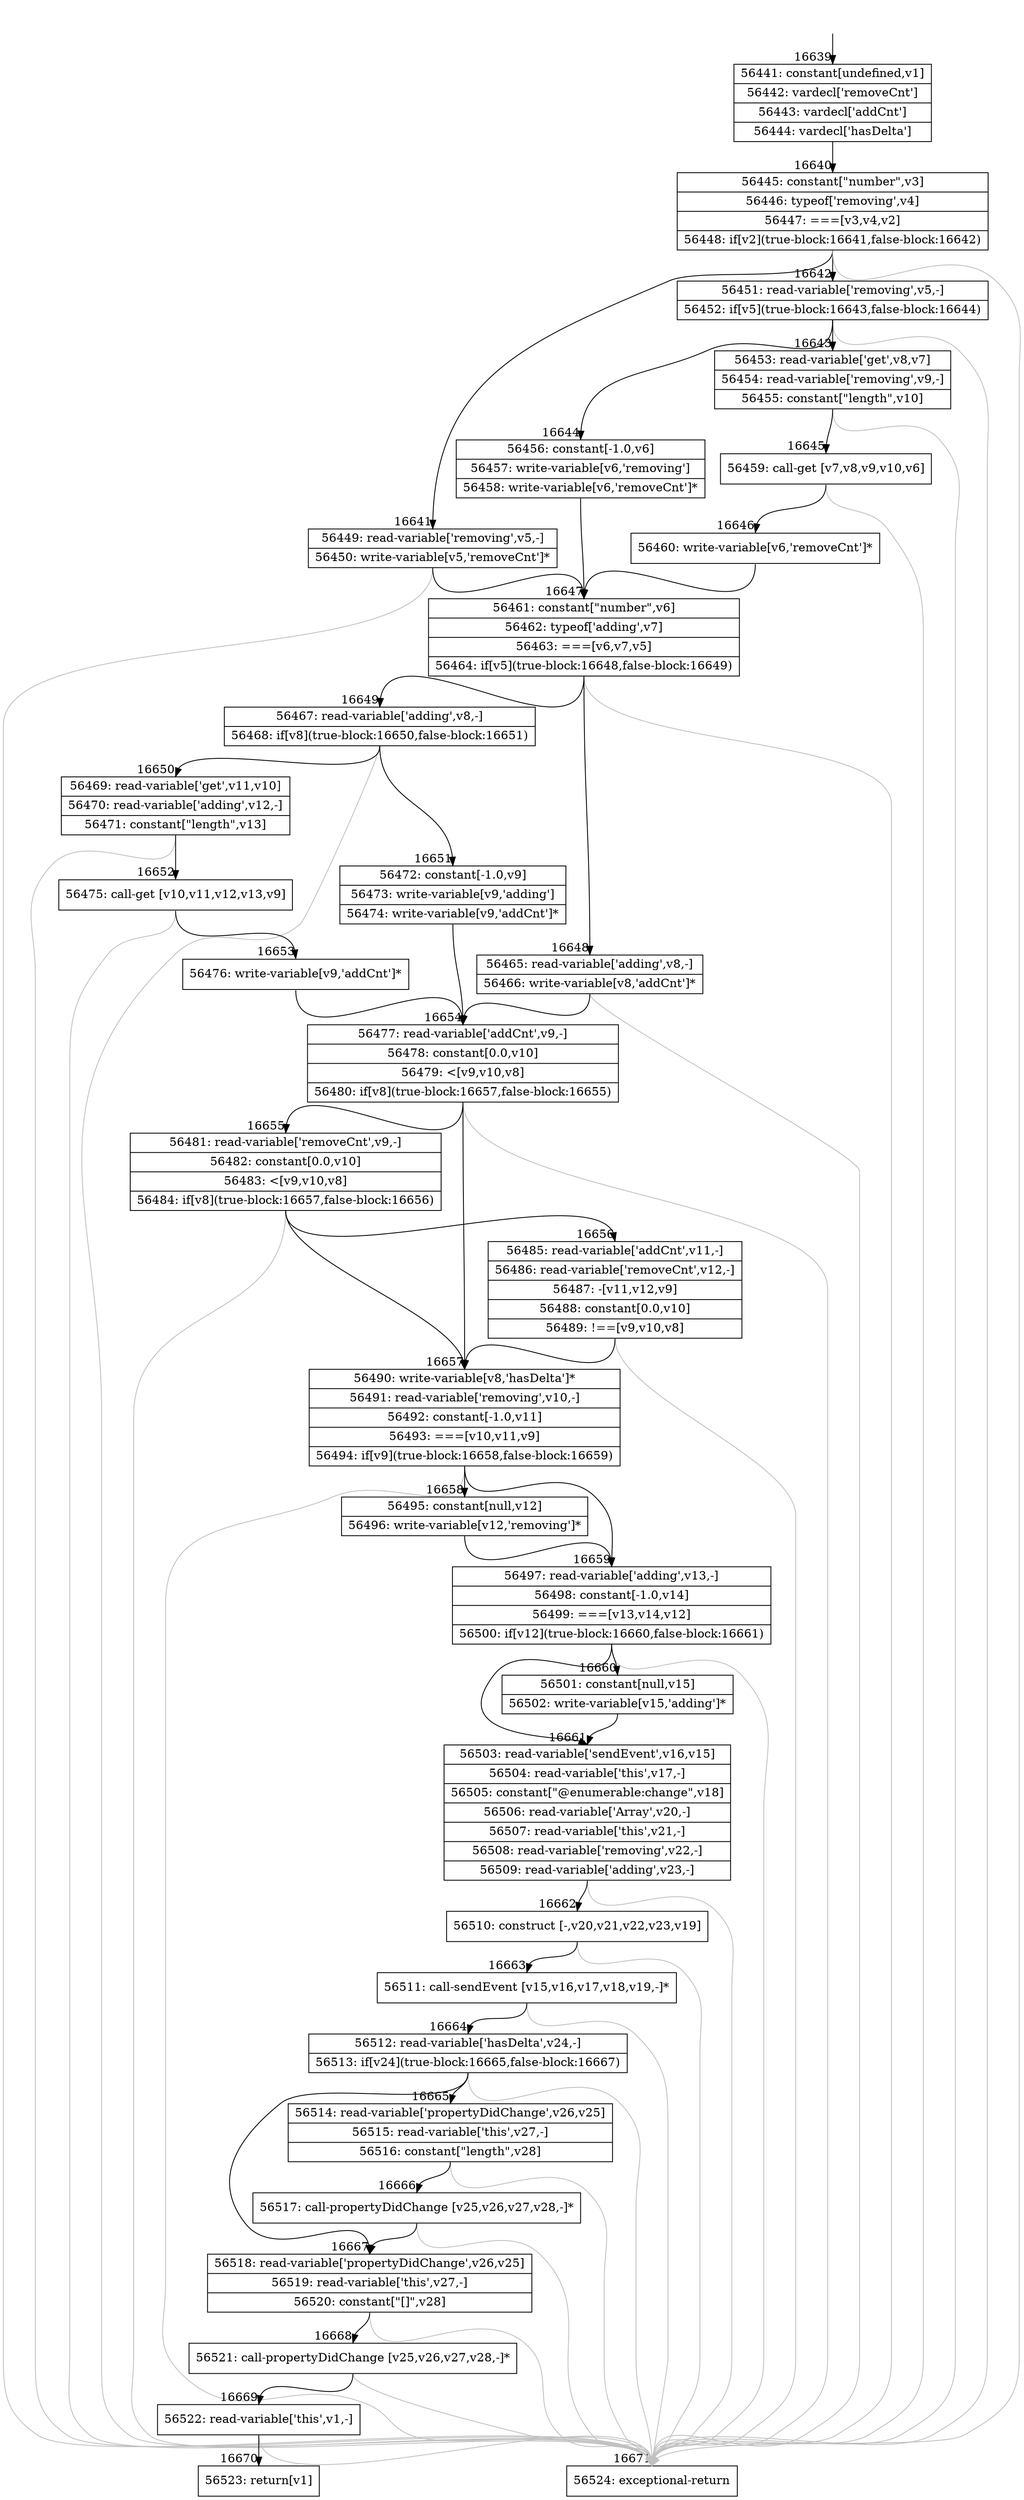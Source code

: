 digraph {
rankdir="TD"
BB_entry1424[shape=none,label=""];
BB_entry1424 -> BB16639 [tailport=s, headport=n, headlabel="    16639"]
BB16639 [shape=record label="{56441: constant[undefined,v1]|56442: vardecl['removeCnt']|56443: vardecl['addCnt']|56444: vardecl['hasDelta']}" ] 
BB16639 -> BB16640 [tailport=s, headport=n, headlabel="      16640"]
BB16640 [shape=record label="{56445: constant[\"number\",v3]|56446: typeof['removing',v4]|56447: ===[v3,v4,v2]|56448: if[v2](true-block:16641,false-block:16642)}" ] 
BB16640 -> BB16641 [tailport=s, headport=n, headlabel="      16641"]
BB16640 -> BB16642 [tailport=s, headport=n, headlabel="      16642"]
BB16640 -> BB16671 [tailport=s, headport=n, color=gray, headlabel="      16671"]
BB16641 [shape=record label="{56449: read-variable['removing',v5,-]|56450: write-variable[v5,'removeCnt']*}" ] 
BB16641 -> BB16647 [tailport=s, headport=n, headlabel="      16647"]
BB16641 -> BB16671 [tailport=s, headport=n, color=gray]
BB16642 [shape=record label="{56451: read-variable['removing',v5,-]|56452: if[v5](true-block:16643,false-block:16644)}" ] 
BB16642 -> BB16643 [tailport=s, headport=n, headlabel="      16643"]
BB16642 -> BB16644 [tailport=s, headport=n, headlabel="      16644"]
BB16642 -> BB16671 [tailport=s, headport=n, color=gray]
BB16643 [shape=record label="{56453: read-variable['get',v8,v7]|56454: read-variable['removing',v9,-]|56455: constant[\"length\",v10]}" ] 
BB16643 -> BB16645 [tailport=s, headport=n, headlabel="      16645"]
BB16643 -> BB16671 [tailport=s, headport=n, color=gray]
BB16644 [shape=record label="{56456: constant[-1.0,v6]|56457: write-variable[v6,'removing']|56458: write-variable[v6,'removeCnt']*}" ] 
BB16644 -> BB16647 [tailport=s, headport=n]
BB16645 [shape=record label="{56459: call-get [v7,v8,v9,v10,v6]}" ] 
BB16645 -> BB16646 [tailport=s, headport=n, headlabel="      16646"]
BB16645 -> BB16671 [tailport=s, headport=n, color=gray]
BB16646 [shape=record label="{56460: write-variable[v6,'removeCnt']*}" ] 
BB16646 -> BB16647 [tailport=s, headport=n]
BB16647 [shape=record label="{56461: constant[\"number\",v6]|56462: typeof['adding',v7]|56463: ===[v6,v7,v5]|56464: if[v5](true-block:16648,false-block:16649)}" ] 
BB16647 -> BB16648 [tailport=s, headport=n, headlabel="      16648"]
BB16647 -> BB16649 [tailport=s, headport=n, headlabel="      16649"]
BB16647 -> BB16671 [tailport=s, headport=n, color=gray]
BB16648 [shape=record label="{56465: read-variable['adding',v8,-]|56466: write-variable[v8,'addCnt']*}" ] 
BB16648 -> BB16654 [tailport=s, headport=n, headlabel="      16654"]
BB16648 -> BB16671 [tailport=s, headport=n, color=gray]
BB16649 [shape=record label="{56467: read-variable['adding',v8,-]|56468: if[v8](true-block:16650,false-block:16651)}" ] 
BB16649 -> BB16650 [tailport=s, headport=n, headlabel="      16650"]
BB16649 -> BB16651 [tailport=s, headport=n, headlabel="      16651"]
BB16649 -> BB16671 [tailport=s, headport=n, color=gray]
BB16650 [shape=record label="{56469: read-variable['get',v11,v10]|56470: read-variable['adding',v12,-]|56471: constant[\"length\",v13]}" ] 
BB16650 -> BB16652 [tailport=s, headport=n, headlabel="      16652"]
BB16650 -> BB16671 [tailport=s, headport=n, color=gray]
BB16651 [shape=record label="{56472: constant[-1.0,v9]|56473: write-variable[v9,'adding']|56474: write-variable[v9,'addCnt']*}" ] 
BB16651 -> BB16654 [tailport=s, headport=n]
BB16652 [shape=record label="{56475: call-get [v10,v11,v12,v13,v9]}" ] 
BB16652 -> BB16653 [tailport=s, headport=n, headlabel="      16653"]
BB16652 -> BB16671 [tailport=s, headport=n, color=gray]
BB16653 [shape=record label="{56476: write-variable[v9,'addCnt']*}" ] 
BB16653 -> BB16654 [tailport=s, headport=n]
BB16654 [shape=record label="{56477: read-variable['addCnt',v9,-]|56478: constant[0.0,v10]|56479: \<[v9,v10,v8]|56480: if[v8](true-block:16657,false-block:16655)}" ] 
BB16654 -> BB16657 [tailport=s, headport=n, headlabel="      16657"]
BB16654 -> BB16655 [tailport=s, headport=n, headlabel="      16655"]
BB16654 -> BB16671 [tailport=s, headport=n, color=gray]
BB16655 [shape=record label="{56481: read-variable['removeCnt',v9,-]|56482: constant[0.0,v10]|56483: \<[v9,v10,v8]|56484: if[v8](true-block:16657,false-block:16656)}" ] 
BB16655 -> BB16657 [tailport=s, headport=n]
BB16655 -> BB16656 [tailport=s, headport=n, headlabel="      16656"]
BB16655 -> BB16671 [tailport=s, headport=n, color=gray]
BB16656 [shape=record label="{56485: read-variable['addCnt',v11,-]|56486: read-variable['removeCnt',v12,-]|56487: -[v11,v12,v9]|56488: constant[0.0,v10]|56489: !==[v9,v10,v8]}" ] 
BB16656 -> BB16657 [tailport=s, headport=n]
BB16656 -> BB16671 [tailport=s, headport=n, color=gray]
BB16657 [shape=record label="{56490: write-variable[v8,'hasDelta']*|56491: read-variable['removing',v10,-]|56492: constant[-1.0,v11]|56493: ===[v10,v11,v9]|56494: if[v9](true-block:16658,false-block:16659)}" ] 
BB16657 -> BB16658 [tailport=s, headport=n, headlabel="      16658"]
BB16657 -> BB16659 [tailport=s, headport=n, headlabel="      16659"]
BB16657 -> BB16671 [tailport=s, headport=n, color=gray]
BB16658 [shape=record label="{56495: constant[null,v12]|56496: write-variable[v12,'removing']*}" ] 
BB16658 -> BB16659 [tailport=s, headport=n]
BB16659 [shape=record label="{56497: read-variable['adding',v13,-]|56498: constant[-1.0,v14]|56499: ===[v13,v14,v12]|56500: if[v12](true-block:16660,false-block:16661)}" ] 
BB16659 -> BB16660 [tailport=s, headport=n, headlabel="      16660"]
BB16659 -> BB16661 [tailport=s, headport=n, headlabel="      16661"]
BB16659 -> BB16671 [tailport=s, headport=n, color=gray]
BB16660 [shape=record label="{56501: constant[null,v15]|56502: write-variable[v15,'adding']*}" ] 
BB16660 -> BB16661 [tailport=s, headport=n]
BB16661 [shape=record label="{56503: read-variable['sendEvent',v16,v15]|56504: read-variable['this',v17,-]|56505: constant[\"@enumerable:change\",v18]|56506: read-variable['Array',v20,-]|56507: read-variable['this',v21,-]|56508: read-variable['removing',v22,-]|56509: read-variable['adding',v23,-]}" ] 
BB16661 -> BB16662 [tailport=s, headport=n, headlabel="      16662"]
BB16661 -> BB16671 [tailport=s, headport=n, color=gray]
BB16662 [shape=record label="{56510: construct [-,v20,v21,v22,v23,v19]}" ] 
BB16662 -> BB16663 [tailport=s, headport=n, headlabel="      16663"]
BB16662 -> BB16671 [tailport=s, headport=n, color=gray]
BB16663 [shape=record label="{56511: call-sendEvent [v15,v16,v17,v18,v19,-]*}" ] 
BB16663 -> BB16664 [tailport=s, headport=n, headlabel="      16664"]
BB16663 -> BB16671 [tailport=s, headport=n, color=gray]
BB16664 [shape=record label="{56512: read-variable['hasDelta',v24,-]|56513: if[v24](true-block:16665,false-block:16667)}" ] 
BB16664 -> BB16665 [tailport=s, headport=n, headlabel="      16665"]
BB16664 -> BB16667 [tailport=s, headport=n, headlabel="      16667"]
BB16664 -> BB16671 [tailport=s, headport=n, color=gray]
BB16665 [shape=record label="{56514: read-variable['propertyDidChange',v26,v25]|56515: read-variable['this',v27,-]|56516: constant[\"length\",v28]}" ] 
BB16665 -> BB16666 [tailport=s, headport=n, headlabel="      16666"]
BB16665 -> BB16671 [tailport=s, headport=n, color=gray]
BB16666 [shape=record label="{56517: call-propertyDidChange [v25,v26,v27,v28,-]*}" ] 
BB16666 -> BB16667 [tailport=s, headport=n]
BB16666 -> BB16671 [tailport=s, headport=n, color=gray]
BB16667 [shape=record label="{56518: read-variable['propertyDidChange',v26,v25]|56519: read-variable['this',v27,-]|56520: constant[\"[]\",v28]}" ] 
BB16667 -> BB16668 [tailport=s, headport=n, headlabel="      16668"]
BB16667 -> BB16671 [tailport=s, headport=n, color=gray]
BB16668 [shape=record label="{56521: call-propertyDidChange [v25,v26,v27,v28,-]*}" ] 
BB16668 -> BB16669 [tailport=s, headport=n, headlabel="      16669"]
BB16668 -> BB16671 [tailport=s, headport=n, color=gray]
BB16669 [shape=record label="{56522: read-variable['this',v1,-]}" ] 
BB16669 -> BB16670 [tailport=s, headport=n, headlabel="      16670"]
BB16669 -> BB16671 [tailport=s, headport=n, color=gray]
BB16670 [shape=record label="{56523: return[v1]}" ] 
BB16671 [shape=record label="{56524: exceptional-return}" ] 
//#$~ 31198
}
